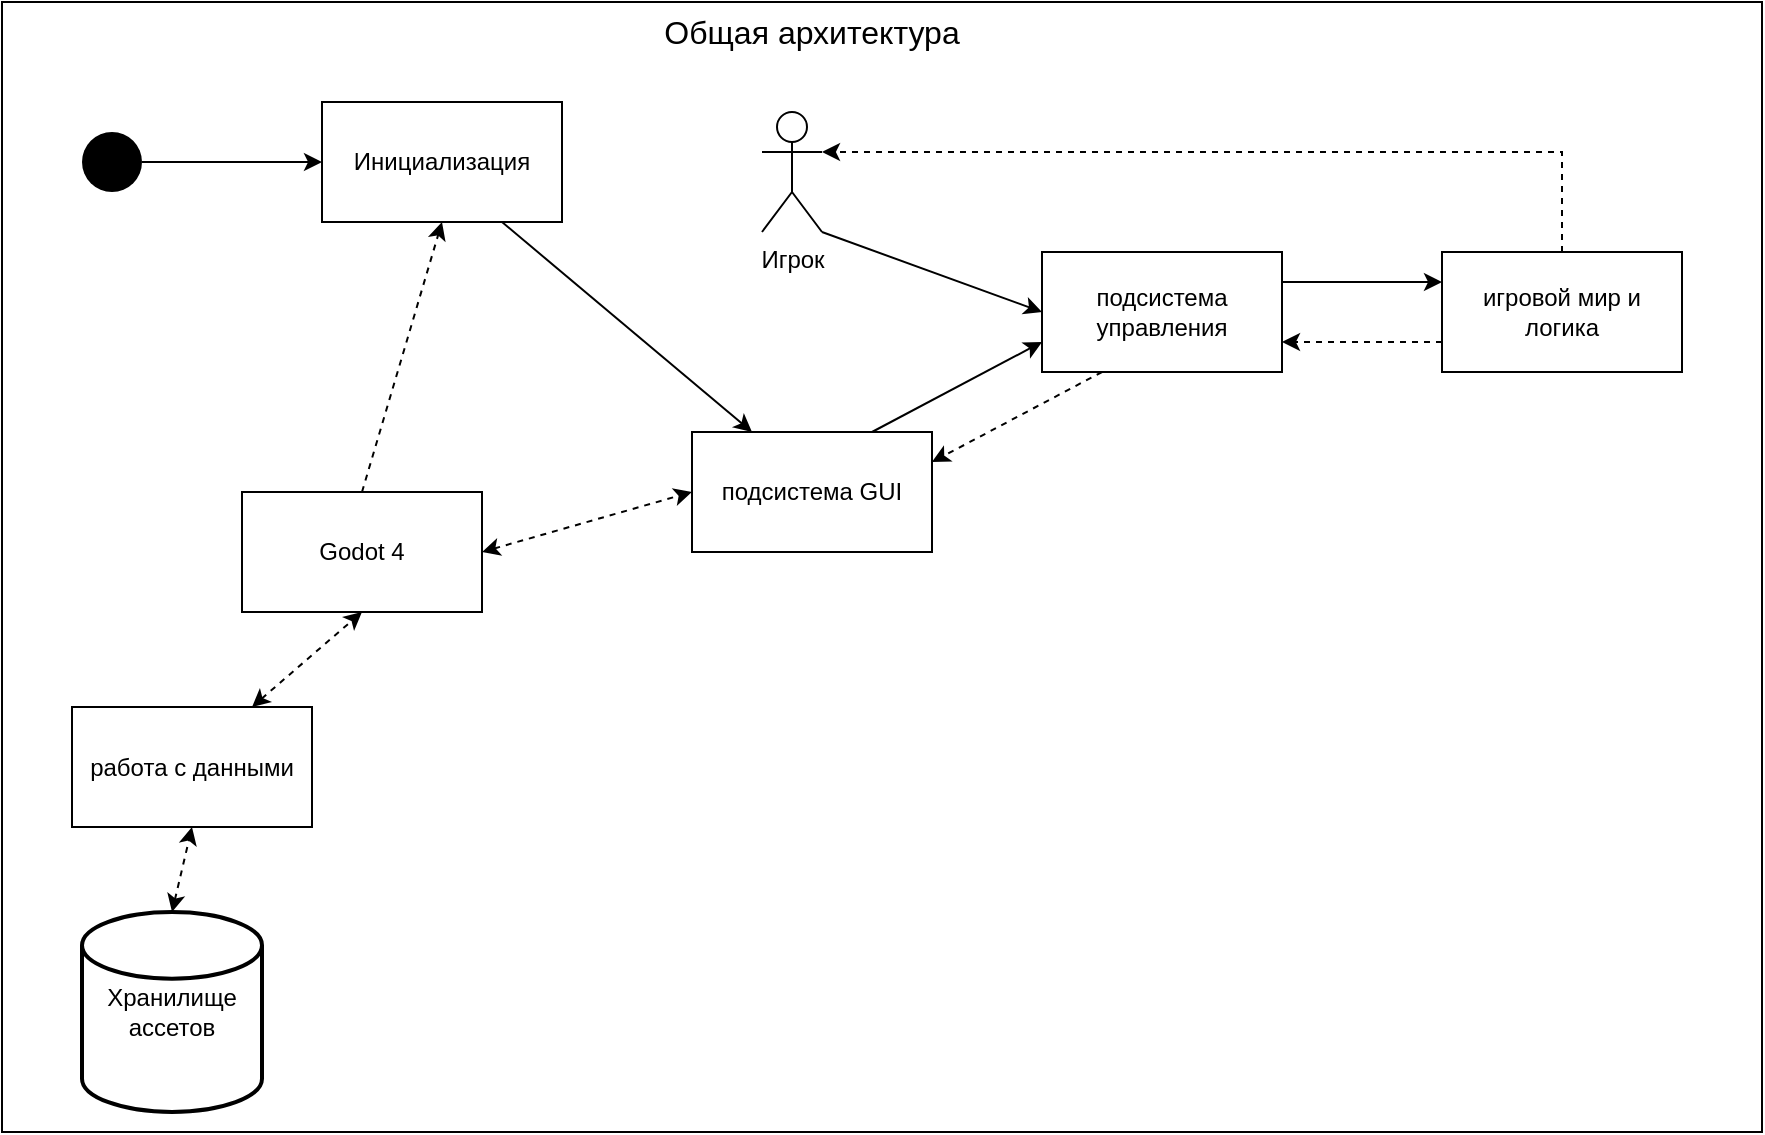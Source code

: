 <mxfile version="22.1.2" type="device">
  <diagram name="Страница — 1" id="Kug5fiv4-cErs7LbYTVB">
    <mxGraphModel dx="209" dy="614" grid="1" gridSize="10" guides="1" tooltips="1" connect="1" arrows="1" fold="1" page="1" pageScale="1" pageWidth="827" pageHeight="1169" math="0" shadow="0">
      <root>
        <mxCell id="0" />
        <mxCell id="1" parent="0" />
        <mxCell id="KEf0myE04blCd3fIviTO-1" value="" style="rounded=0;whiteSpace=wrap;html=1;fillColor=none;" vertex="1" parent="1">
          <mxGeometry x="920" y="80" width="880" height="565" as="geometry" />
        </mxCell>
        <mxCell id="KEf0myE04blCd3fIviTO-2" value="Игрок" style="shape=umlActor;verticalLabelPosition=bottom;verticalAlign=top;html=1;outlineConnect=0;fillColor=none;" vertex="1" parent="1">
          <mxGeometry x="1300" y="135" width="30" height="60" as="geometry" />
        </mxCell>
        <mxCell id="KEf0myE04blCd3fIviTO-3" value="&lt;font style=&quot;font-size: 16px&quot;&gt;Общая архитектура&lt;/font&gt;" style="text;html=1;strokeColor=none;fillColor=none;align=center;verticalAlign=middle;whiteSpace=wrap;rounded=0;" vertex="1" parent="1">
          <mxGeometry x="1250" y="85" width="150" height="20" as="geometry" />
        </mxCell>
        <mxCell id="KEf0myE04blCd3fIviTO-4" value="подсистема GUI" style="rounded=0;whiteSpace=wrap;html=1;fillColor=none;" vertex="1" parent="1">
          <mxGeometry x="1265" y="295" width="120" height="60" as="geometry" />
        </mxCell>
        <mxCell id="KEf0myE04blCd3fIviTO-5" value="подсистема управления" style="rounded=0;whiteSpace=wrap;html=1;fillColor=none;" vertex="1" parent="1">
          <mxGeometry x="1440" y="205" width="120" height="60" as="geometry" />
        </mxCell>
        <mxCell id="KEf0myE04blCd3fIviTO-6" value="" style="endArrow=classic;html=1;exitX=1;exitY=1;exitDx=0;exitDy=0;exitPerimeter=0;entryX=0;entryY=0.5;entryDx=0;entryDy=0;" edge="1" parent="1" source="KEf0myE04blCd3fIviTO-2" target="KEf0myE04blCd3fIviTO-5">
          <mxGeometry width="50" height="50" relative="1" as="geometry">
            <mxPoint x="1300" y="125" as="sourcePoint" />
            <mxPoint x="1350" y="75" as="targetPoint" />
          </mxGeometry>
        </mxCell>
        <mxCell id="KEf0myE04blCd3fIviTO-7" value="игровой мир и логика" style="rounded=0;whiteSpace=wrap;html=1;fillColor=none;" vertex="1" parent="1">
          <mxGeometry x="1640" y="205" width="120" height="60" as="geometry" />
        </mxCell>
        <mxCell id="KEf0myE04blCd3fIviTO-8" value="" style="endArrow=classic;html=1;exitX=1;exitY=0.25;exitDx=0;exitDy=0;entryX=0;entryY=0.25;entryDx=0;entryDy=0;" edge="1" parent="1" source="KEf0myE04blCd3fIviTO-5" target="KEf0myE04blCd3fIviTO-7">
          <mxGeometry width="50" height="50" relative="1" as="geometry">
            <mxPoint x="1320" y="115" as="sourcePoint" />
            <mxPoint x="1370" y="65" as="targetPoint" />
          </mxGeometry>
        </mxCell>
        <mxCell id="KEf0myE04blCd3fIviTO-9" value="" style="endArrow=classic;html=1;dashed=1;exitX=0;exitY=0.75;exitDx=0;exitDy=0;entryX=1;entryY=0.75;entryDx=0;entryDy=0;" edge="1" parent="1" source="KEf0myE04blCd3fIviTO-7" target="KEf0myE04blCd3fIviTO-5">
          <mxGeometry width="50" height="50" relative="1" as="geometry">
            <mxPoint x="1490" y="355" as="sourcePoint" />
            <mxPoint x="1540" y="305" as="targetPoint" />
          </mxGeometry>
        </mxCell>
        <mxCell id="KEf0myE04blCd3fIviTO-10" value="" style="endArrow=classic;html=1;dashed=1;exitX=0.5;exitY=0;exitDx=0;exitDy=0;entryX=1;entryY=0.333;entryDx=0;entryDy=0;entryPerimeter=0;rounded=0;" edge="1" parent="1" source="KEf0myE04blCd3fIviTO-7" target="KEf0myE04blCd3fIviTO-2">
          <mxGeometry width="50" height="50" relative="1" as="geometry">
            <mxPoint x="1650" y="260" as="sourcePoint" />
            <mxPoint x="1570" y="260" as="targetPoint" />
            <Array as="points">
              <mxPoint x="1700" y="155" />
            </Array>
          </mxGeometry>
        </mxCell>
        <mxCell id="KEf0myE04blCd3fIviTO-11" value="" style="endArrow=classic;html=1;exitX=0.75;exitY=0;exitDx=0;exitDy=0;entryX=0;entryY=0.75;entryDx=0;entryDy=0;" edge="1" parent="1" source="KEf0myE04blCd3fIviTO-4" target="KEf0myE04blCd3fIviTO-5">
          <mxGeometry width="50" height="50" relative="1" as="geometry">
            <mxPoint x="1468" y="345" as="sourcePoint" />
            <mxPoint x="1548" y="345" as="targetPoint" />
          </mxGeometry>
        </mxCell>
        <mxCell id="KEf0myE04blCd3fIviTO-12" value="" style="endArrow=classic;html=1;dashed=1;exitX=0.25;exitY=1;exitDx=0;exitDy=0;entryX=1;entryY=0.25;entryDx=0;entryDy=0;" edge="1" parent="1" source="KEf0myE04blCd3fIviTO-5" target="KEf0myE04blCd3fIviTO-4">
          <mxGeometry width="50" height="50" relative="1" as="geometry">
            <mxPoint x="1650" y="260" as="sourcePoint" />
            <mxPoint x="1570" y="260" as="targetPoint" />
          </mxGeometry>
        </mxCell>
        <mxCell id="KEf0myE04blCd3fIviTO-13" style="rounded=0;orthogonalLoop=1;jettySize=auto;html=1;exitX=0.75;exitY=1;exitDx=0;exitDy=0;entryX=0.25;entryY=0;entryDx=0;entryDy=0;" edge="1" parent="1" source="KEf0myE04blCd3fIviTO-14" target="KEf0myE04blCd3fIviTO-4">
          <mxGeometry relative="1" as="geometry" />
        </mxCell>
        <mxCell id="KEf0myE04blCd3fIviTO-14" value="Инициализация" style="rounded=0;whiteSpace=wrap;html=1;fillColor=none;" vertex="1" parent="1">
          <mxGeometry x="1080" y="130" width="120" height="60" as="geometry" />
        </mxCell>
        <mxCell id="KEf0myE04blCd3fIviTO-15" style="edgeStyle=none;rounded=0;orthogonalLoop=1;jettySize=auto;html=1;exitX=0.5;exitY=0;exitDx=0;exitDy=0;entryX=0.5;entryY=1;entryDx=0;entryDy=0;dashed=1;" edge="1" parent="1" source="KEf0myE04blCd3fIviTO-16" target="KEf0myE04blCd3fIviTO-14">
          <mxGeometry relative="1" as="geometry" />
        </mxCell>
        <mxCell id="KEf0myE04blCd3fIviTO-16" value="Godot 4" style="rounded=0;whiteSpace=wrap;html=1;fillColor=none;" vertex="1" parent="1">
          <mxGeometry x="1040" y="325" width="120" height="60" as="geometry" />
        </mxCell>
        <mxCell id="KEf0myE04blCd3fIviTO-17" style="edgeStyle=orthogonalEdgeStyle;rounded=0;orthogonalLoop=1;jettySize=auto;html=1;exitX=1;exitY=0.5;exitDx=0;exitDy=0;entryX=0;entryY=0.5;entryDx=0;entryDy=0;" edge="1" parent="1" source="KEf0myE04blCd3fIviTO-18" target="KEf0myE04blCd3fIviTO-14">
          <mxGeometry relative="1" as="geometry" />
        </mxCell>
        <mxCell id="KEf0myE04blCd3fIviTO-18" value="" style="ellipse;fillColor=#000000;strokeColor=none;" vertex="1" parent="1">
          <mxGeometry x="960" y="145" width="30" height="30" as="geometry" />
        </mxCell>
        <mxCell id="KEf0myE04blCd3fIviTO-19" value="Хранилище&lt;br&gt;ассетов" style="strokeWidth=2;html=1;shape=mxgraph.flowchart.database;whiteSpace=wrap;fillColor=none;" vertex="1" parent="1">
          <mxGeometry x="960" y="535" width="90" height="100" as="geometry" />
        </mxCell>
        <mxCell id="KEf0myE04blCd3fIviTO-20" value="работа с данными" style="rounded=0;whiteSpace=wrap;html=1;fillColor=none;" vertex="1" parent="1">
          <mxGeometry x="955" y="432.5" width="120" height="60" as="geometry" />
        </mxCell>
        <mxCell id="KEf0myE04blCd3fIviTO-21" value="" style="endArrow=classic;startArrow=classic;html=1;dashed=1;exitX=0.5;exitY=0;exitDx=0;exitDy=0;exitPerimeter=0;entryX=0.5;entryY=1;entryDx=0;entryDy=0;" edge="1" parent="1" source="KEf0myE04blCd3fIviTO-19" target="KEf0myE04blCd3fIviTO-20">
          <mxGeometry width="50" height="50" relative="1" as="geometry">
            <mxPoint x="1080" y="355" as="sourcePoint" />
            <mxPoint x="1130" y="305" as="targetPoint" />
          </mxGeometry>
        </mxCell>
        <mxCell id="KEf0myE04blCd3fIviTO-22" value="" style="endArrow=classic;startArrow=classic;html=1;dashed=1;exitX=0.75;exitY=0;exitDx=0;exitDy=0;entryX=0.5;entryY=1;entryDx=0;entryDy=0;" edge="1" parent="1" source="KEf0myE04blCd3fIviTO-20" target="KEf0myE04blCd3fIviTO-16">
          <mxGeometry width="50" height="50" relative="1" as="geometry">
            <mxPoint x="1120" y="285" as="sourcePoint" />
            <mxPoint x="1170" y="235" as="targetPoint" />
          </mxGeometry>
        </mxCell>
        <mxCell id="KEf0myE04blCd3fIviTO-23" value="" style="endArrow=classic;startArrow=classic;html=1;dashed=1;entryX=0;entryY=0.5;entryDx=0;entryDy=0;exitX=1;exitY=0.5;exitDx=0;exitDy=0;" edge="1" parent="1" source="KEf0myE04blCd3fIviTO-16" target="KEf0myE04blCd3fIviTO-4">
          <mxGeometry width="50" height="50" relative="1" as="geometry">
            <mxPoint x="1120" y="285" as="sourcePoint" />
            <mxPoint x="1170" y="235" as="targetPoint" />
          </mxGeometry>
        </mxCell>
      </root>
    </mxGraphModel>
  </diagram>
</mxfile>
